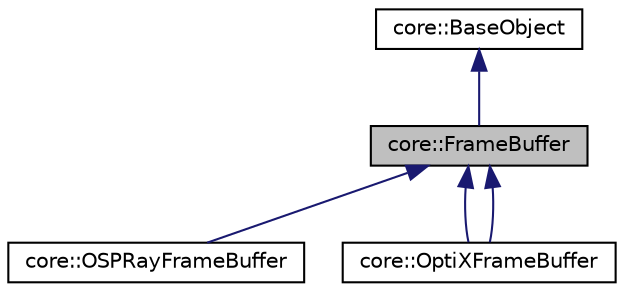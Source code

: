 digraph "core::FrameBuffer"
{
 // LATEX_PDF_SIZE
  edge [fontname="Helvetica",fontsize="10",labelfontname="Helvetica",labelfontsize="10"];
  node [fontname="Helvetica",fontsize="10",shape=record];
  Node1 [label="core::FrameBuffer",height=0.2,width=0.4,color="black", fillcolor="grey75", style="filled", fontcolor="black",tooltip="This class represents a frame buffer for an engine specific code. It provides an API for utilizing an..."];
  Node2 -> Node1 [dir="back",color="midnightblue",fontsize="10",style="solid",fontname="Helvetica"];
  Node2 [label="core::BaseObject",height=0.2,width=0.4,color="black", fillcolor="white", style="filled",URL="$d1/dc6/classcore_1_1BaseObject.html",tooltip=" "];
  Node1 -> Node3 [dir="back",color="midnightblue",fontsize="10",style="solid",fontname="Helvetica"];
  Node3 [label="core::OSPRayFrameBuffer",height=0.2,width=0.4,color="black", fillcolor="white", style="filled",URL="$d7/dcd/classcore_1_1OSPRayFrameBuffer.html",tooltip=" "];
  Node1 -> Node4 [dir="back",color="midnightblue",fontsize="10",style="solid",fontname="Helvetica"];
  Node4 [label="core::OptiXFrameBuffer",height=0.2,width=0.4,color="black", fillcolor="white", style="filled",URL="$d6/d1c/classcore_1_1OptiXFrameBuffer.html",tooltip=" "];
  Node1 -> Node4 [dir="back",color="midnightblue",fontsize="10",style="solid",fontname="Helvetica"];
}
